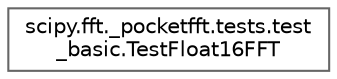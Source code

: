 digraph "Graphical Class Hierarchy"
{
 // LATEX_PDF_SIZE
  bgcolor="transparent";
  edge [fontname=Helvetica,fontsize=10,labelfontname=Helvetica,labelfontsize=10];
  node [fontname=Helvetica,fontsize=10,shape=box,height=0.2,width=0.4];
  rankdir="LR";
  Node0 [id="Node000000",label="scipy.fft._pocketfft.tests.test\l_basic.TestFloat16FFT",height=0.2,width=0.4,color="grey40", fillcolor="white", style="filled",URL="$d7/d6d/classscipy_1_1fft_1_1__pocketfft_1_1tests_1_1test__basic_1_1TestFloat16FFT.html",tooltip=" "];
}
